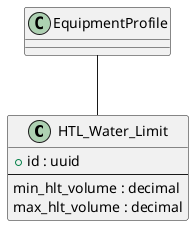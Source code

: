 @startuml
class "HTL_Water_Limit" as HTL_Water_Limit {
    + id : uuid
    --
    min_hlt_volume : decimal /' EngUnit: L, Min HLT Volume '/
    max_hlt_volume : decimal /' EngUnit: L, Max HLT Volume '/
}
EquipmentProfile -- HTL_Water_Limit
@enduml